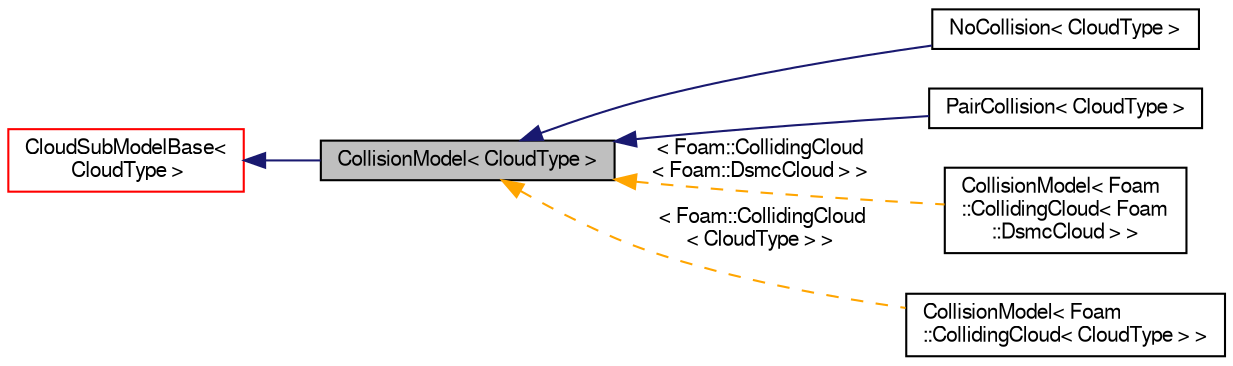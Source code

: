 digraph "CollisionModel&lt; CloudType &gt;"
{
  bgcolor="transparent";
  edge [fontname="FreeSans",fontsize="10",labelfontname="FreeSans",labelfontsize="10"];
  node [fontname="FreeSans",fontsize="10",shape=record];
  rankdir="LR";
  Node0 [label="CollisionModel\< CloudType \>",height=0.2,width=0.4,color="black", fillcolor="grey75", style="filled", fontcolor="black"];
  Node1 -> Node0 [dir="back",color="midnightblue",fontsize="10",style="solid",fontname="FreeSans"];
  Node1 [label="CloudSubModelBase\<\l CloudType \>",height=0.2,width=0.4,color="red",URL="$a24006.html",tooltip="Base class for cloud sub-models. "];
  Node0 -> Node3 [dir="back",color="midnightblue",fontsize="10",style="solid",fontname="FreeSans"];
  Node3 [label="NoCollision\< CloudType \>",height=0.2,width=0.4,color="black",URL="$a24014.html",tooltip="Place holder for &#39;none&#39; option. "];
  Node0 -> Node4 [dir="back",color="midnightblue",fontsize="10",style="solid",fontname="FreeSans"];
  Node4 [label="PairCollision\< CloudType \>",height=0.2,width=0.4,color="black",URL="$a24026.html"];
  Node0 -> Node5 [dir="back",color="orange",fontsize="10",style="dashed",label=" \< Foam::CollidingCloud\l\< Foam::DsmcCloud \> \>" ,fontname="FreeSans"];
  Node5 [label="CollisionModel\< Foam\l::CollidingCloud\< Foam\l::DsmcCloud \> \>",height=0.2,width=0.4,color="black",URL="$a23754.html"];
  Node0 -> Node6 [dir="back",color="orange",fontsize="10",style="dashed",label=" \< Foam::CollidingCloud\l\< CloudType \> \>" ,fontname="FreeSans"];
  Node6 [label="CollisionModel\< Foam\l::CollidingCloud\< CloudType \> \>",height=0.2,width=0.4,color="black",URL="$a23754.html"];
}
